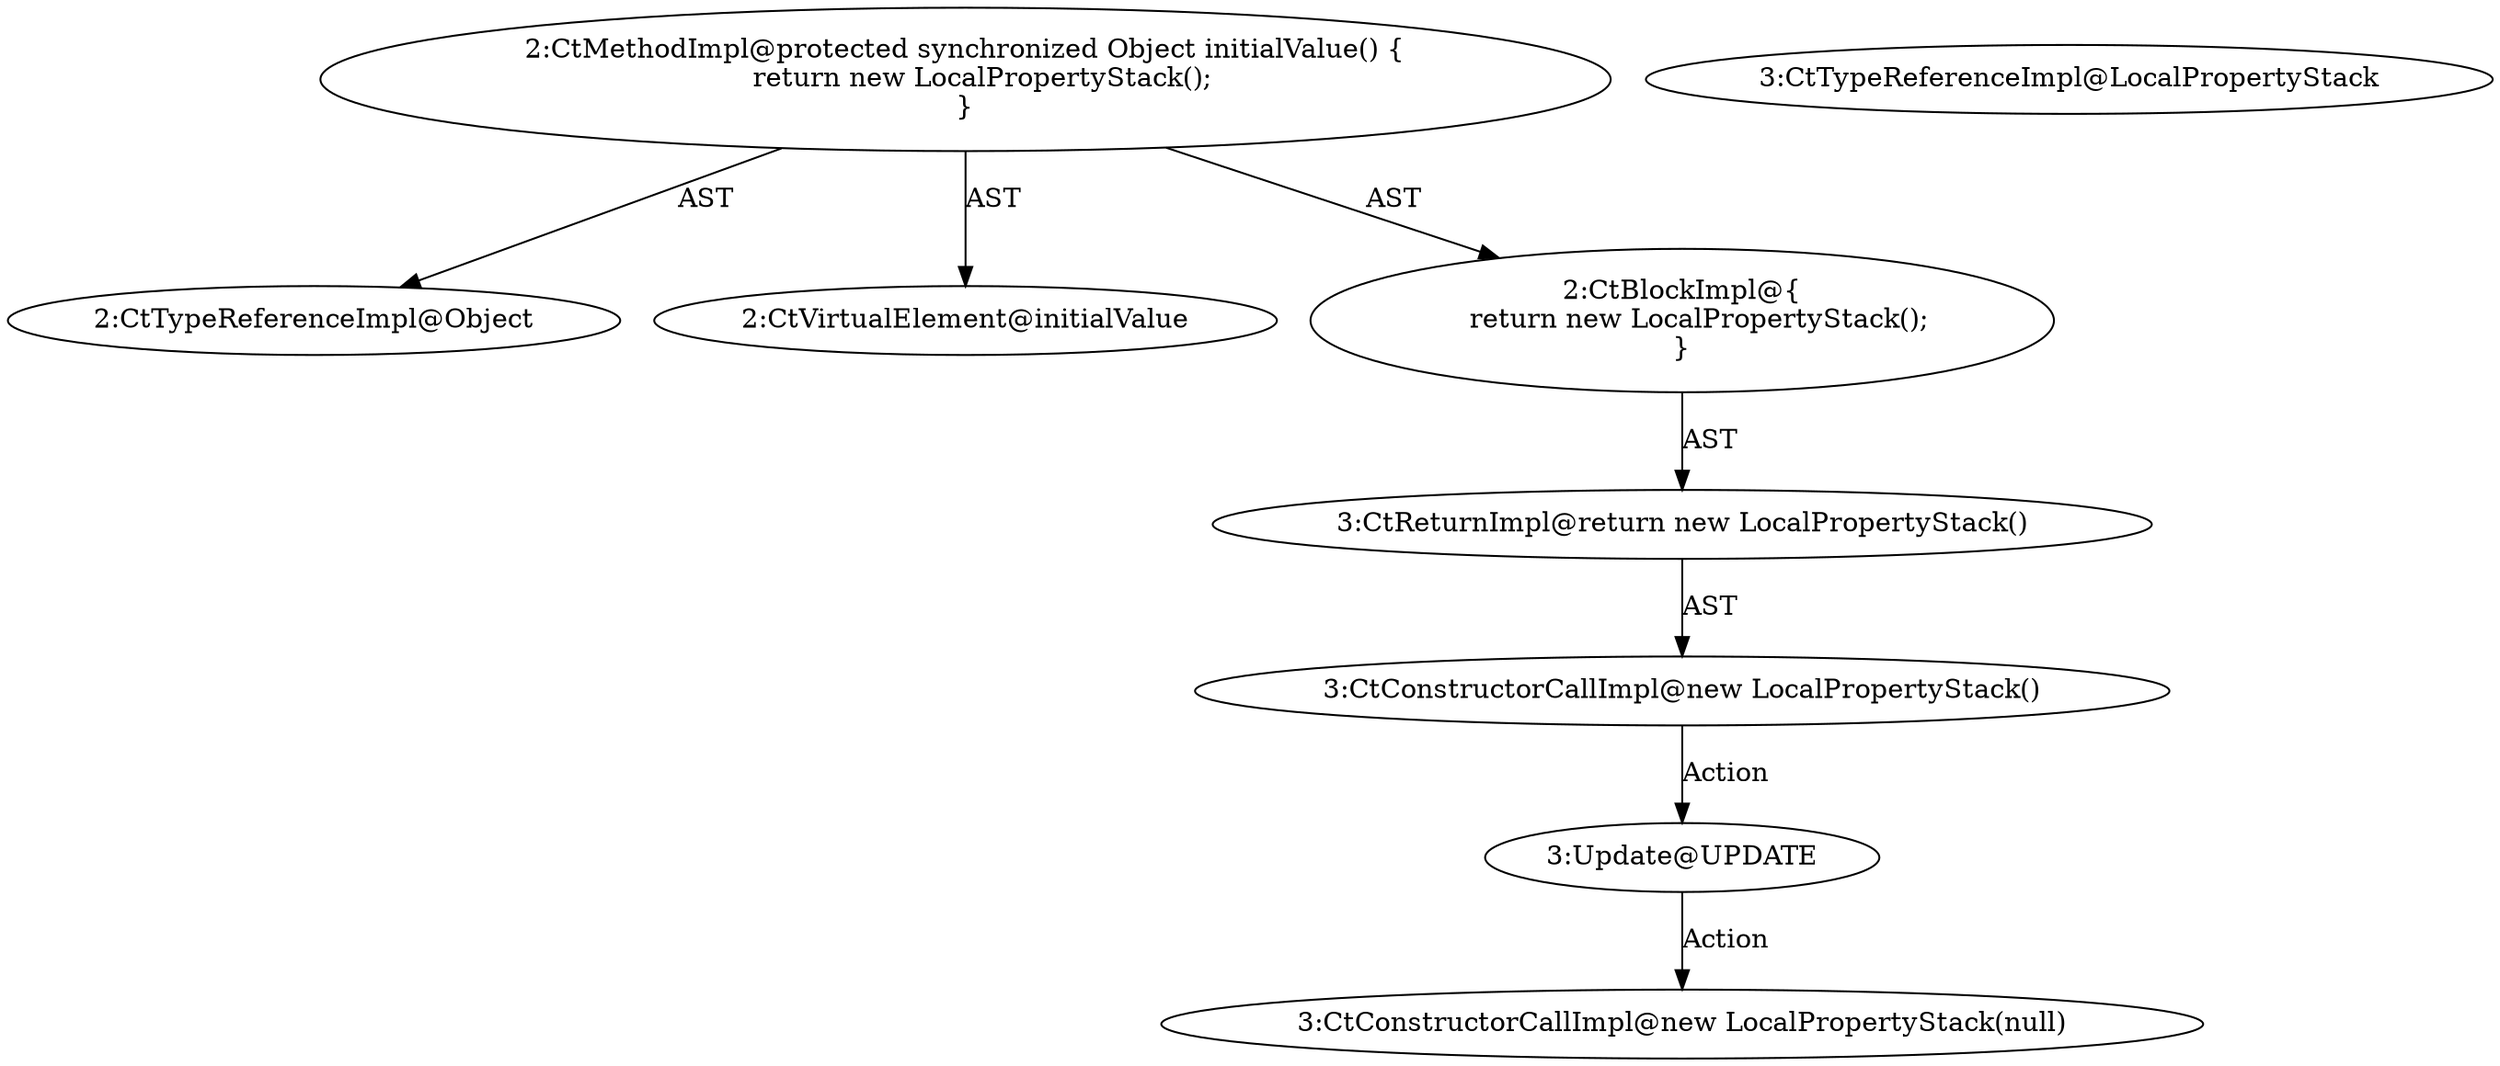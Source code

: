 digraph "initialValue#?" {
0 [label="2:CtTypeReferenceImpl@Object" shape=ellipse]
1 [label="2:CtVirtualElement@initialValue" shape=ellipse]
2 [label="3:CtTypeReferenceImpl@LocalPropertyStack" shape=ellipse]
3 [label="3:CtConstructorCallImpl@new LocalPropertyStack()" shape=ellipse]
4 [label="3:CtReturnImpl@return new LocalPropertyStack()" shape=ellipse]
5 [label="2:CtBlockImpl@\{
    return new LocalPropertyStack();
\}" shape=ellipse]
6 [label="2:CtMethodImpl@protected synchronized Object initialValue() \{
    return new LocalPropertyStack();
\}" shape=ellipse]
7 [label="3:Update@UPDATE" shape=ellipse]
8 [label="3:CtConstructorCallImpl@new LocalPropertyStack(null)" shape=ellipse]
3 -> 7 [label="Action"];
4 -> 3 [label="AST"];
5 -> 4 [label="AST"];
6 -> 1 [label="AST"];
6 -> 0 [label="AST"];
6 -> 5 [label="AST"];
7 -> 8 [label="Action"];
}